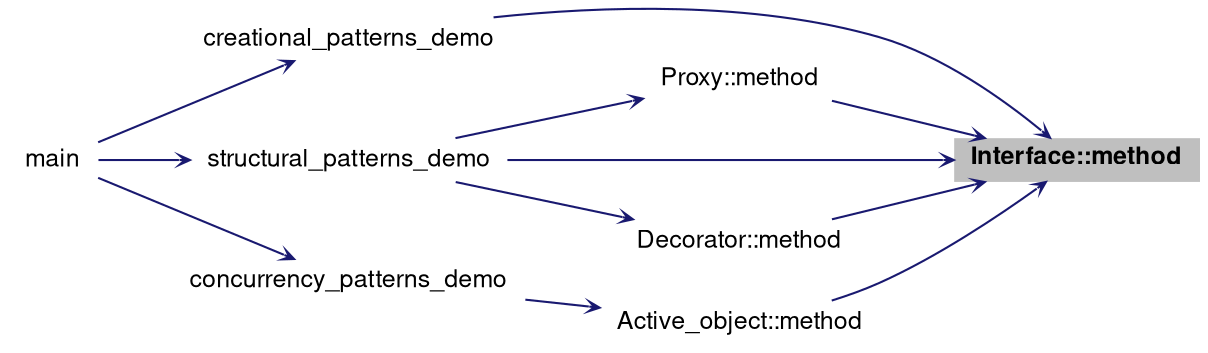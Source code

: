 digraph "Interface::method"
{
 // LATEX_PDF_SIZE
  bgcolor="transparent";
  edge [fontname="Helvetica,Arial,sans-serif",fontsize=15,labelfontsize=15 arrowhead=open arrowtail=open arrowsize=0.5];
  node [fontname="Helvetica,Arial,sans-serif",fontsize=15,fontsize=12 shape=plaintext];
  rankdir="RL";
  Node1 [label=<<b>Interface::method</b>>,height=0.2,width=0.4,color="black", fillcolor="grey75", style="filled", fontcolor="black",tooltip=" "];
  Node1 -> Node2 [dir="back",color="midnightblue",style="solid"];
  Node2 [label="creational_patterns_demo",height=0.2,width=0.4,color="black",URL="$group__CP.html#ga50a82bd9d08b9a3b31267eefdf4ebaed",tooltip=" "];
  Node2 -> Node3 [dir="back",color="midnightblue",style="solid"];
  Node3 [label="main",height=0.2,width=0.4,color="black",URL="$group__DP.html#gae66f6b31b5ad750f1fe042a706a4e3d4",tooltip=" "];
  Node1 -> Node4 [dir="back",color="midnightblue",style="solid"];
  Node4 [label="Proxy::method",height=0.2,width=0.4,color="black",URL="$structProxy.html#a1c58aa9104f2537aae0f75b59130ce32",tooltip=" "];
  Node4 -> Node5 [dir="back",color="midnightblue",style="solid"];
  Node5 [label="structural_patterns_demo",height=0.2,width=0.4,color="black",URL="$group__SP.html#ga3a9c3856221bdc96fcf38f956fc12011",tooltip=" "];
  Node5 -> Node3 [dir="back",color="midnightblue",style="solid"];
  Node1 -> Node6 [dir="back",color="midnightblue",style="solid"];
  Node6 [label="Decorator::method",height=0.2,width=0.4,color="black",URL="$structDecorator.html#a49123c88d6088bbd5573b98bccd1d8bf",tooltip=" "];
  Node6 -> Node5 [dir="back",color="midnightblue",style="solid"];
  Node1 -> Node7 [dir="back",color="midnightblue",style="solid"];
  Node7 [label="Active_object::method",height=0.2,width=0.4,color="black",URL="$structActive__object.html#ac125fd7860055c3a289b68ae39488714",tooltip=" "];
  Node7 -> Node8 [dir="back",color="midnightblue",style="solid"];
  Node8 [label="concurrency_patterns_demo",height=0.2,width=0.4,color="black",URL="$group__CC.html#ga3e57442badb533d55c8d3d3a05465030",tooltip=" "];
  Node8 -> Node3 [dir="back",color="midnightblue",style="solid"];
  Node1 -> Node5 [dir="back",color="midnightblue",style="solid"];
}

